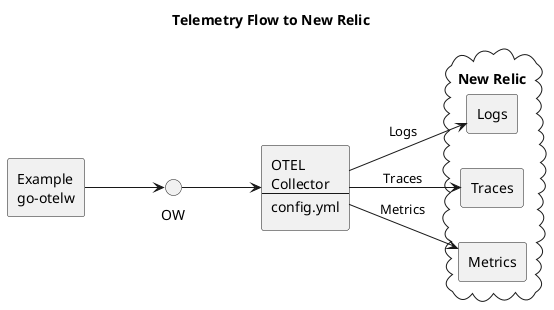 @startuml new-relic
title Telemetry Flow to New Relic
left to right direction

agent "Example\ngo-otelw" as EX
agent "OTEL\nCollector\n----\nconfig.yml" as OC

cloud "New Relic" {
    agent Logs
    agent Traces
    agent Metrics
}

EX --> OW
OW --> OC
OC --> Logs: "Logs"
OC --> Traces: "Traces"
OC --> Metrics: "Metrics"

@enduml
